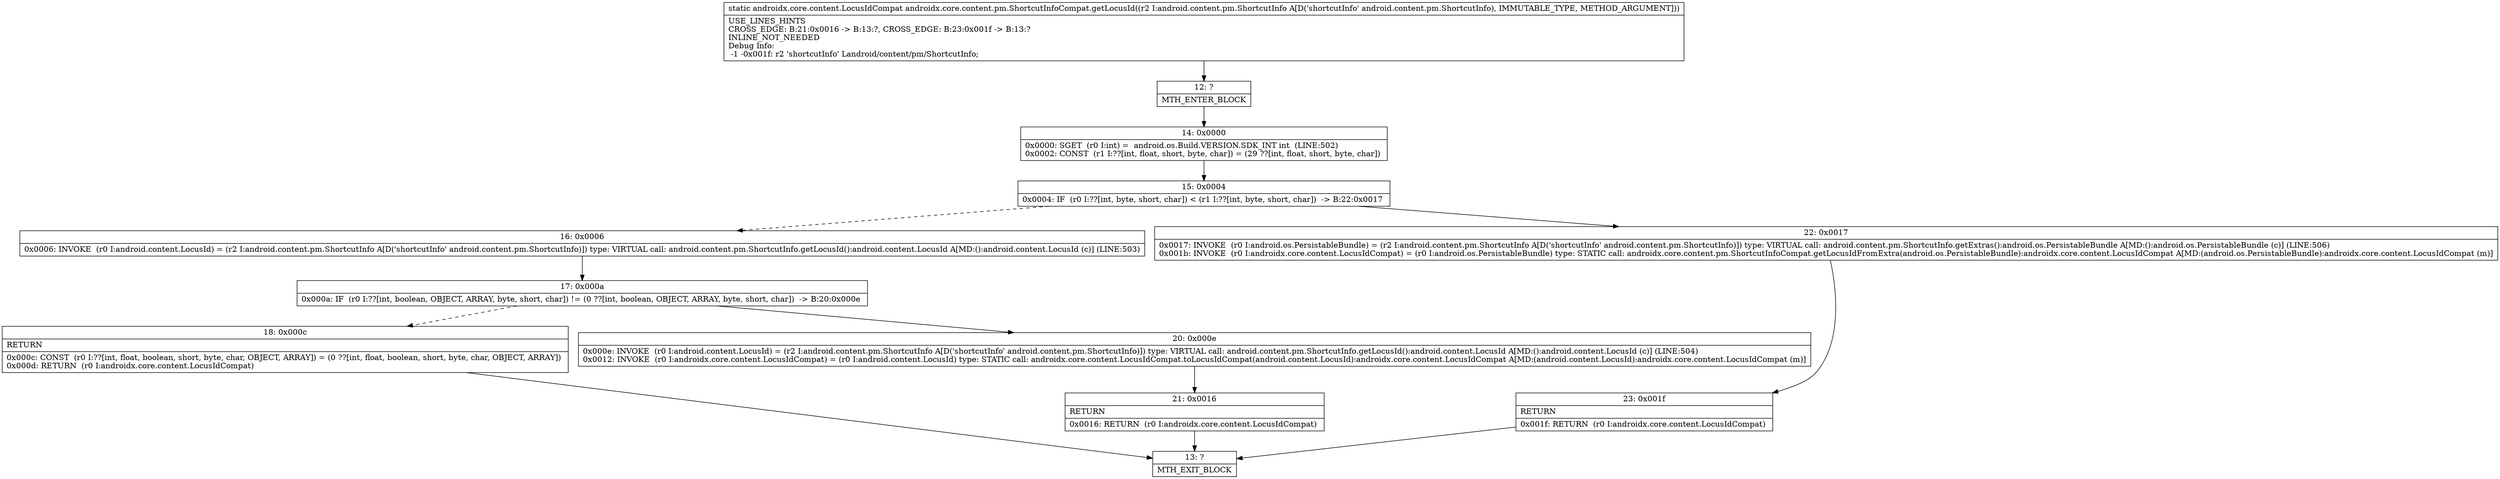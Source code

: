 digraph "CFG forandroidx.core.content.pm.ShortcutInfoCompat.getLocusId(Landroid\/content\/pm\/ShortcutInfo;)Landroidx\/core\/content\/LocusIdCompat;" {
Node_12 [shape=record,label="{12\:\ ?|MTH_ENTER_BLOCK\l}"];
Node_14 [shape=record,label="{14\:\ 0x0000|0x0000: SGET  (r0 I:int) =  android.os.Build.VERSION.SDK_INT int  (LINE:502)\l0x0002: CONST  (r1 I:??[int, float, short, byte, char]) = (29 ??[int, float, short, byte, char]) \l}"];
Node_15 [shape=record,label="{15\:\ 0x0004|0x0004: IF  (r0 I:??[int, byte, short, char]) \< (r1 I:??[int, byte, short, char])  \-\> B:22:0x0017 \l}"];
Node_16 [shape=record,label="{16\:\ 0x0006|0x0006: INVOKE  (r0 I:android.content.LocusId) = (r2 I:android.content.pm.ShortcutInfo A[D('shortcutInfo' android.content.pm.ShortcutInfo)]) type: VIRTUAL call: android.content.pm.ShortcutInfo.getLocusId():android.content.LocusId A[MD:():android.content.LocusId (c)] (LINE:503)\l}"];
Node_17 [shape=record,label="{17\:\ 0x000a|0x000a: IF  (r0 I:??[int, boolean, OBJECT, ARRAY, byte, short, char]) != (0 ??[int, boolean, OBJECT, ARRAY, byte, short, char])  \-\> B:20:0x000e \l}"];
Node_18 [shape=record,label="{18\:\ 0x000c|RETURN\l|0x000c: CONST  (r0 I:??[int, float, boolean, short, byte, char, OBJECT, ARRAY]) = (0 ??[int, float, boolean, short, byte, char, OBJECT, ARRAY]) \l0x000d: RETURN  (r0 I:androidx.core.content.LocusIdCompat) \l}"];
Node_13 [shape=record,label="{13\:\ ?|MTH_EXIT_BLOCK\l}"];
Node_20 [shape=record,label="{20\:\ 0x000e|0x000e: INVOKE  (r0 I:android.content.LocusId) = (r2 I:android.content.pm.ShortcutInfo A[D('shortcutInfo' android.content.pm.ShortcutInfo)]) type: VIRTUAL call: android.content.pm.ShortcutInfo.getLocusId():android.content.LocusId A[MD:():android.content.LocusId (c)] (LINE:504)\l0x0012: INVOKE  (r0 I:androidx.core.content.LocusIdCompat) = (r0 I:android.content.LocusId) type: STATIC call: androidx.core.content.LocusIdCompat.toLocusIdCompat(android.content.LocusId):androidx.core.content.LocusIdCompat A[MD:(android.content.LocusId):androidx.core.content.LocusIdCompat (m)]\l}"];
Node_21 [shape=record,label="{21\:\ 0x0016|RETURN\l|0x0016: RETURN  (r0 I:androidx.core.content.LocusIdCompat) \l}"];
Node_22 [shape=record,label="{22\:\ 0x0017|0x0017: INVOKE  (r0 I:android.os.PersistableBundle) = (r2 I:android.content.pm.ShortcutInfo A[D('shortcutInfo' android.content.pm.ShortcutInfo)]) type: VIRTUAL call: android.content.pm.ShortcutInfo.getExtras():android.os.PersistableBundle A[MD:():android.os.PersistableBundle (c)] (LINE:506)\l0x001b: INVOKE  (r0 I:androidx.core.content.LocusIdCompat) = (r0 I:android.os.PersistableBundle) type: STATIC call: androidx.core.content.pm.ShortcutInfoCompat.getLocusIdFromExtra(android.os.PersistableBundle):androidx.core.content.LocusIdCompat A[MD:(android.os.PersistableBundle):androidx.core.content.LocusIdCompat (m)]\l}"];
Node_23 [shape=record,label="{23\:\ 0x001f|RETURN\l|0x001f: RETURN  (r0 I:androidx.core.content.LocusIdCompat) \l}"];
MethodNode[shape=record,label="{static androidx.core.content.LocusIdCompat androidx.core.content.pm.ShortcutInfoCompat.getLocusId((r2 I:android.content.pm.ShortcutInfo A[D('shortcutInfo' android.content.pm.ShortcutInfo), IMMUTABLE_TYPE, METHOD_ARGUMENT]))  | USE_LINES_HINTS\lCROSS_EDGE: B:21:0x0016 \-\> B:13:?, CROSS_EDGE: B:23:0x001f \-\> B:13:?\lINLINE_NOT_NEEDED\lDebug Info:\l  \-1 \-0x001f: r2 'shortcutInfo' Landroid\/content\/pm\/ShortcutInfo;\l}"];
MethodNode -> Node_12;Node_12 -> Node_14;
Node_14 -> Node_15;
Node_15 -> Node_16[style=dashed];
Node_15 -> Node_22;
Node_16 -> Node_17;
Node_17 -> Node_18[style=dashed];
Node_17 -> Node_20;
Node_18 -> Node_13;
Node_20 -> Node_21;
Node_21 -> Node_13;
Node_22 -> Node_23;
Node_23 -> Node_13;
}


